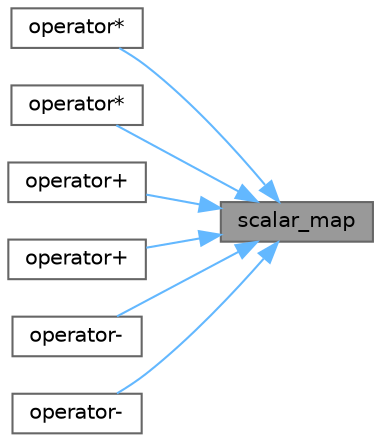 digraph "scalar_map"
{
 // INTERACTIVE_SVG=YES
 // LATEX_PDF_SIZE
  bgcolor="transparent";
  edge [fontname=Helvetica,fontsize=10,labelfontname=Helvetica,labelfontsize=10];
  node [fontname=Helvetica,fontsize=10,shape=box,height=0.2,width=0.4];
  rankdir="RL";
  Node1 [id="Node000001",label="scalar_map",height=0.2,width=0.4,color="gray40", fillcolor="grey60", style="filled", fontcolor="black",tooltip=" "];
  Node1 -> Node2 [id="edge1_Node000001_Node000002",dir="back",color="steelblue1",style="solid",tooltip=" "];
  Node2 [id="Node000002",label="operator*",height=0.2,width=0.4,color="grey40", fillcolor="white", style="filled",URL="$d7/d59/data__structures_8hpp.html#a7d33542eb854f5b560346e35c56e84eb",tooltip=" "];
  Node1 -> Node3 [id="edge2_Node000001_Node000003",dir="back",color="steelblue1",style="solid",tooltip=" "];
  Node3 [id="Node000003",label="operator*",height=0.2,width=0.4,color="grey40", fillcolor="white", style="filled",URL="$d7/d59/data__structures_8hpp.html#ac4655c89e124cf3c6cebcf10a15156bd",tooltip=" "];
  Node1 -> Node4 [id="edge3_Node000001_Node000004",dir="back",color="steelblue1",style="solid",tooltip=" "];
  Node4 [id="Node000004",label="operator+",height=0.2,width=0.4,color="grey40", fillcolor="white", style="filled",URL="$d7/d59/data__structures_8hpp.html#aff1ccb4a7bcc8819ed1ca91b9f391837",tooltip=" "];
  Node1 -> Node5 [id="edge4_Node000001_Node000005",dir="back",color="steelblue1",style="solid",tooltip=" "];
  Node5 [id="Node000005",label="operator+",height=0.2,width=0.4,color="grey40", fillcolor="white", style="filled",URL="$d7/d59/data__structures_8hpp.html#ad23fbda34269bbed38fb5d4fe273c488",tooltip=" "];
  Node1 -> Node6 [id="edge5_Node000001_Node000006",dir="back",color="steelblue1",style="solid",tooltip=" "];
  Node6 [id="Node000006",label="operator-",height=0.2,width=0.4,color="grey40", fillcolor="white", style="filled",URL="$d7/d59/data__structures_8hpp.html#a19163912ead806b5de5eed3792d9cb58",tooltip=" "];
  Node1 -> Node7 [id="edge6_Node000001_Node000007",dir="back",color="steelblue1",style="solid",tooltip=" "];
  Node7 [id="Node000007",label="operator-",height=0.2,width=0.4,color="grey40", fillcolor="white", style="filled",URL="$d7/d59/data__structures_8hpp.html#a42869538d6b6e6acd077cd306a39a581",tooltip=" "];
}
